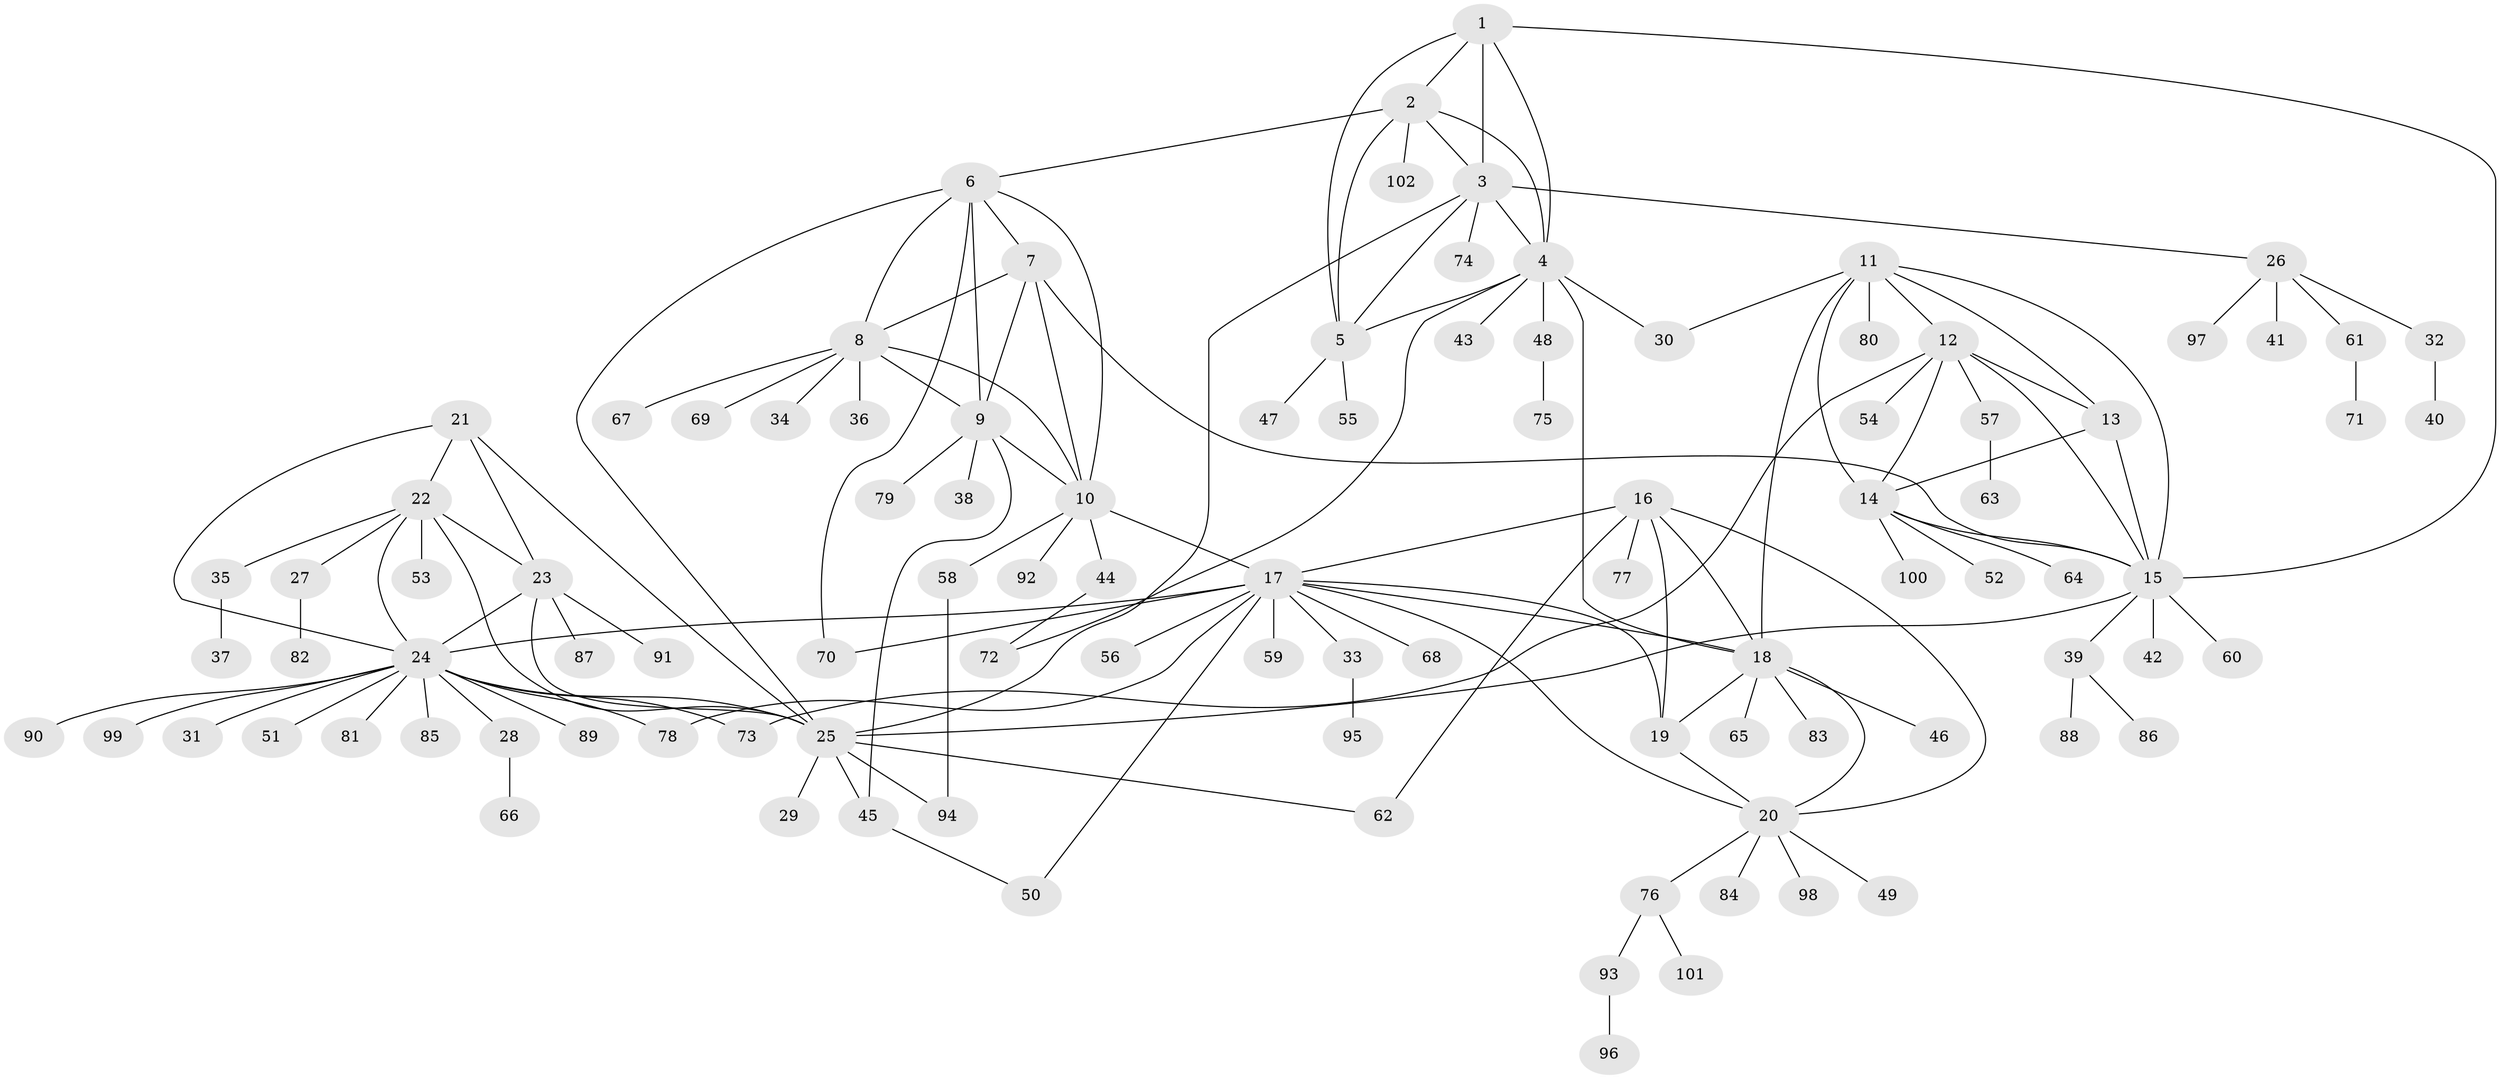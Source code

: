 // Generated by graph-tools (version 1.1) at 2025/15/03/09/25 04:15:46]
// undirected, 102 vertices, 146 edges
graph export_dot {
graph [start="1"]
  node [color=gray90,style=filled];
  1;
  2;
  3;
  4;
  5;
  6;
  7;
  8;
  9;
  10;
  11;
  12;
  13;
  14;
  15;
  16;
  17;
  18;
  19;
  20;
  21;
  22;
  23;
  24;
  25;
  26;
  27;
  28;
  29;
  30;
  31;
  32;
  33;
  34;
  35;
  36;
  37;
  38;
  39;
  40;
  41;
  42;
  43;
  44;
  45;
  46;
  47;
  48;
  49;
  50;
  51;
  52;
  53;
  54;
  55;
  56;
  57;
  58;
  59;
  60;
  61;
  62;
  63;
  64;
  65;
  66;
  67;
  68;
  69;
  70;
  71;
  72;
  73;
  74;
  75;
  76;
  77;
  78;
  79;
  80;
  81;
  82;
  83;
  84;
  85;
  86;
  87;
  88;
  89;
  90;
  91;
  92;
  93;
  94;
  95;
  96;
  97;
  98;
  99;
  100;
  101;
  102;
  1 -- 2;
  1 -- 3;
  1 -- 4;
  1 -- 5;
  1 -- 15;
  2 -- 3;
  2 -- 4;
  2 -- 5;
  2 -- 6;
  2 -- 102;
  3 -- 4;
  3 -- 5;
  3 -- 25;
  3 -- 26;
  3 -- 74;
  4 -- 5;
  4 -- 18;
  4 -- 30;
  4 -- 43;
  4 -- 48;
  4 -- 72;
  5 -- 47;
  5 -- 55;
  6 -- 7;
  6 -- 8;
  6 -- 9;
  6 -- 10;
  6 -- 25;
  6 -- 70;
  7 -- 8;
  7 -- 9;
  7 -- 10;
  7 -- 15;
  8 -- 9;
  8 -- 10;
  8 -- 34;
  8 -- 36;
  8 -- 67;
  8 -- 69;
  9 -- 10;
  9 -- 38;
  9 -- 45;
  9 -- 79;
  10 -- 17;
  10 -- 44;
  10 -- 58;
  10 -- 92;
  11 -- 12;
  11 -- 13;
  11 -- 14;
  11 -- 15;
  11 -- 18;
  11 -- 30;
  11 -- 80;
  12 -- 13;
  12 -- 14;
  12 -- 15;
  12 -- 54;
  12 -- 57;
  12 -- 73;
  13 -- 14;
  13 -- 15;
  14 -- 15;
  14 -- 52;
  14 -- 64;
  14 -- 100;
  15 -- 25;
  15 -- 39;
  15 -- 42;
  15 -- 60;
  16 -- 17;
  16 -- 18;
  16 -- 19;
  16 -- 20;
  16 -- 62;
  16 -- 77;
  17 -- 18;
  17 -- 19;
  17 -- 20;
  17 -- 24;
  17 -- 33;
  17 -- 50;
  17 -- 56;
  17 -- 59;
  17 -- 68;
  17 -- 70;
  17 -- 78;
  18 -- 19;
  18 -- 20;
  18 -- 46;
  18 -- 65;
  18 -- 83;
  19 -- 20;
  20 -- 49;
  20 -- 76;
  20 -- 84;
  20 -- 98;
  21 -- 22;
  21 -- 23;
  21 -- 24;
  21 -- 25;
  22 -- 23;
  22 -- 24;
  22 -- 25;
  22 -- 27;
  22 -- 35;
  22 -- 53;
  23 -- 24;
  23 -- 25;
  23 -- 87;
  23 -- 91;
  24 -- 25;
  24 -- 28;
  24 -- 31;
  24 -- 51;
  24 -- 73;
  24 -- 78;
  24 -- 81;
  24 -- 85;
  24 -- 89;
  24 -- 90;
  24 -- 99;
  25 -- 29;
  25 -- 45;
  25 -- 62;
  25 -- 94;
  26 -- 32;
  26 -- 41;
  26 -- 61;
  26 -- 97;
  27 -- 82;
  28 -- 66;
  32 -- 40;
  33 -- 95;
  35 -- 37;
  39 -- 86;
  39 -- 88;
  44 -- 72;
  45 -- 50;
  48 -- 75;
  57 -- 63;
  58 -- 94;
  61 -- 71;
  76 -- 93;
  76 -- 101;
  93 -- 96;
}
